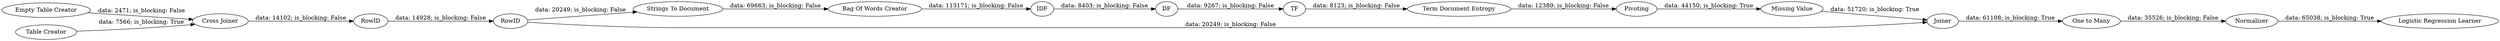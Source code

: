 digraph {
	"-7063702018730273261_362" [label="Missing Value"]
	"-7063702018730273261_359" [label=Pivoting]
	"-7063702018730273261_361" [label="One to Many"]
	"-7063702018730273261_368" [label=IDF]
	"-7063702018730273261_358" [label=Normalizer]
	"-7063702018730273261_357" [label="Logistic Regression Learner"]
	"4022936804052122397_363" [label="Empty Table Creator"]
	"4022936804052122397_366" [label=RowID]
	"-7063702018730273261_350" [label="Strings To Document"]
	"-7063702018730273261_349" [label="Bag Of Words Creator"]
	"-7063702018730273261_354" [label="Term Document Entropy"]
	"4022936804052122397_364" [label="Cross Joiner"]
	"4022936804052122397_351" [label="Table Creator"]
	"-7063702018730273261_360" [label=Joiner]
	"-7063702018730273261_352" [label=DF]
	"-7063702018730273261_353" [label=TF]
	"4022936804052122397_365" [label=RowID]
	"4022936804052122397_351" -> "4022936804052122397_364" [label="data: 7566; is_blocking: True"]
	"-7063702018730273261_358" -> "-7063702018730273261_357" [label="data: 65038; is_blocking: True"]
	"-7063702018730273261_353" -> "-7063702018730273261_354" [label="data: 8123; is_blocking: False"]
	"-7063702018730273261_354" -> "-7063702018730273261_359" [label="data: 12389; is_blocking: False"]
	"-7063702018730273261_360" -> "-7063702018730273261_361" [label="data: 61108; is_blocking: True"]
	"4022936804052122397_366" -> "-7063702018730273261_360" [label="data: 20249; is_blocking: False"]
	"-7063702018730273261_349" -> "-7063702018730273261_368" [label="data: 113171; is_blocking: False"]
	"-7063702018730273261_361" -> "-7063702018730273261_358" [label="data: 35526; is_blocking: False"]
	"-7063702018730273261_362" -> "-7063702018730273261_360" [label="data: 51720; is_blocking: True"]
	"-7063702018730273261_368" -> "-7063702018730273261_352" [label="data: 8403; is_blocking: False"]
	"4022936804052122397_364" -> "4022936804052122397_365" [label="data: 14102; is_blocking: False"]
	"4022936804052122397_363" -> "4022936804052122397_364" [label="data: 2471; is_blocking: False"]
	"-7063702018730273261_350" -> "-7063702018730273261_349" [label="data: 69663; is_blocking: False"]
	"4022936804052122397_366" -> "-7063702018730273261_350" [label="data: 20249; is_blocking: False"]
	"4022936804052122397_365" -> "4022936804052122397_366" [label="data: 14928; is_blocking: False"]
	"-7063702018730273261_359" -> "-7063702018730273261_362" [label="data: 44150; is_blocking: True"]
	"-7063702018730273261_352" -> "-7063702018730273261_353" [label="data: 9267; is_blocking: False"]
	rankdir=LR
}
